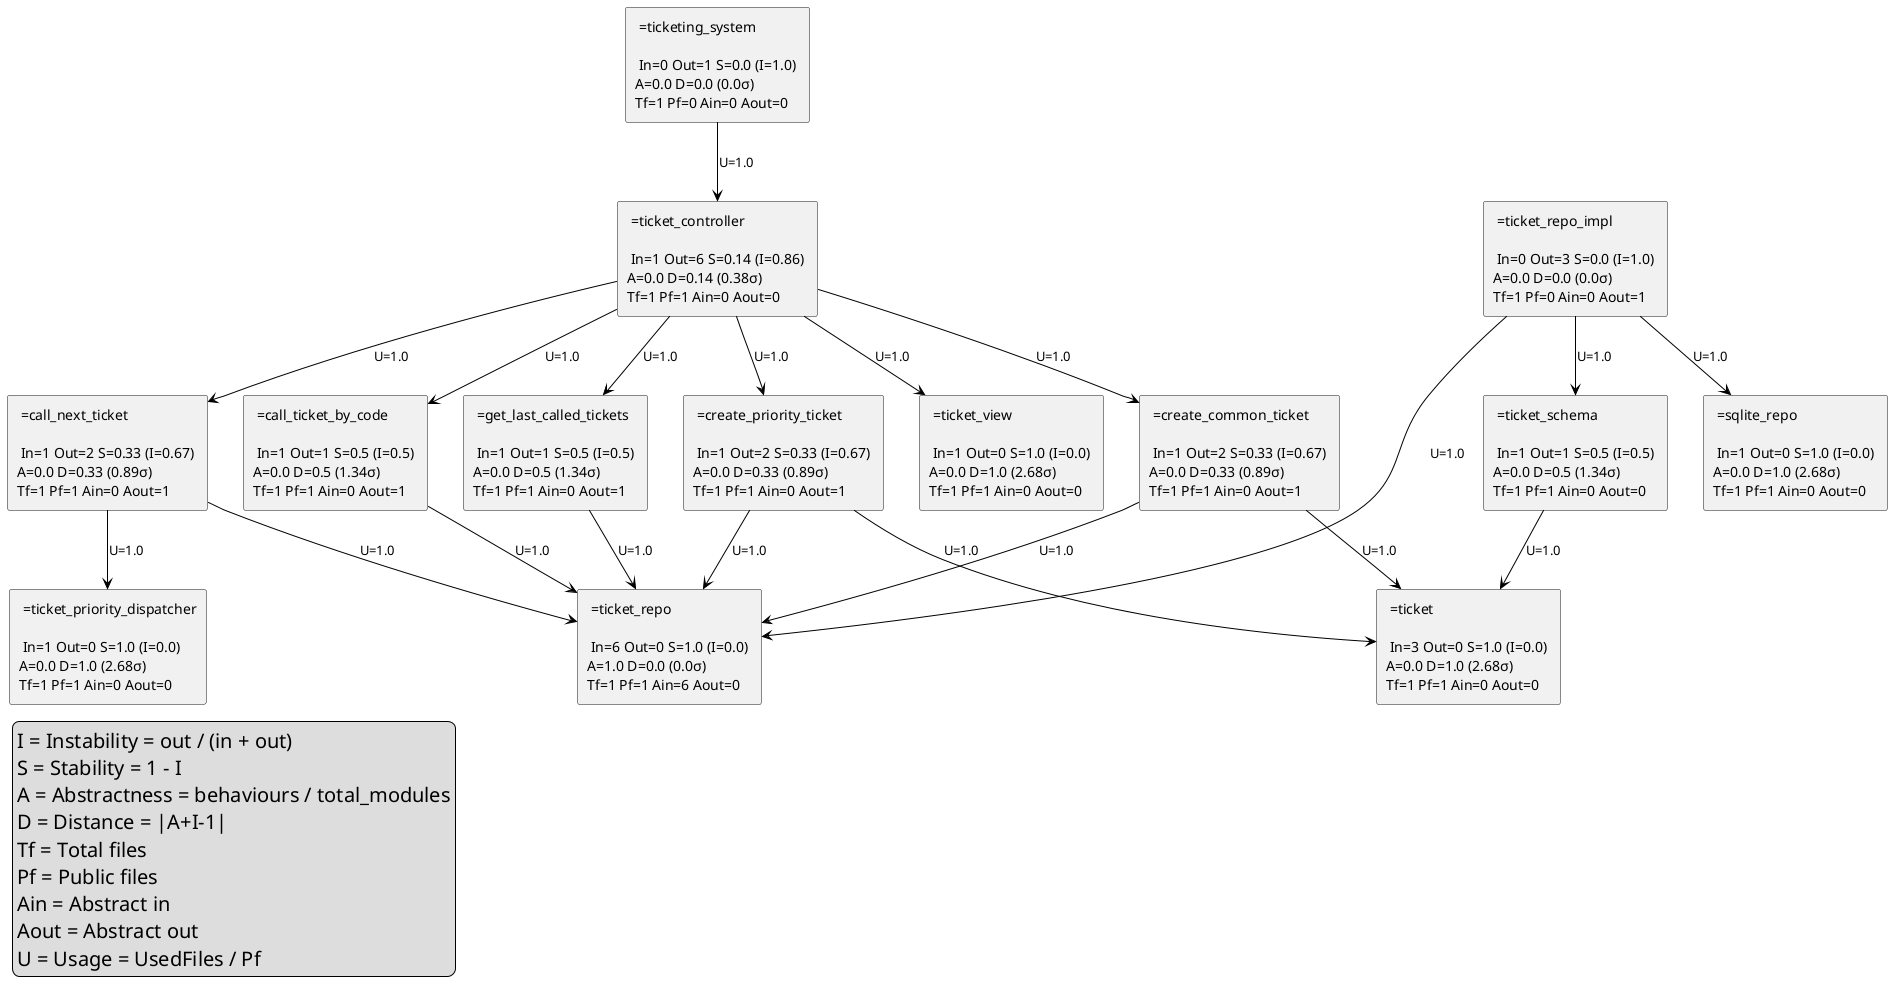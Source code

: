 @startuml
skinparam backgroundColor<<dep>> Grey
skinparam legend {
 FontSize 20
 }
legend bottom left
 I = Instability = out / (in + out)
S = Stability = 1 - I
A = Abstractness = behaviours / total_modules
D = Distance = |A+I-1|
Tf = Total files
Pf = Public files
Ain = Abstract in
Aout = Abstract out
U = Usage = UsedFiles / Pf 
 endlegend
rectangle ticketing_system  [ =ticketing_system 

 In=0 Out=1 S=0.0 (I=1.0) 
A=0.0 D=0.0 (0.0σ) 
Tf=1 Pf=0 Ain=0 Aout=0 ]
rectangle ticket  [ =ticket 

 In=3 Out=0 S=1.0 (I=0.0) 
A=0.0 D=1.0 (2.68σ) 
Tf=1 Pf=1 Ain=0 Aout=0 ]
rectangle ticket_repo  [ =ticket_repo 

 In=6 Out=0 S=1.0 (I=0.0) 
A=1.0 D=0.0 (0.0σ) 
Tf=1 Pf=1 Ain=6 Aout=0 ]
rectangle create_priority_ticket  [ =create_priority_ticket 

 In=1 Out=2 S=0.33 (I=0.67) 
A=0.0 D=0.33 (0.89σ) 
Tf=1 Pf=1 Ain=0 Aout=1 ]
rectangle call_next_ticket  [ =call_next_ticket 

 In=1 Out=2 S=0.33 (I=0.67) 
A=0.0 D=0.33 (0.89σ) 
Tf=1 Pf=1 Ain=0 Aout=1 ]
rectangle call_ticket_by_code  [ =call_ticket_by_code 

 In=1 Out=1 S=0.5 (I=0.5) 
A=0.0 D=0.5 (1.34σ) 
Tf=1 Pf=1 Ain=0 Aout=1 ]
rectangle get_last_called_tickets  [ =get_last_called_tickets 

 In=1 Out=1 S=0.5 (I=0.5) 
A=0.0 D=0.5 (1.34σ) 
Tf=1 Pf=1 Ain=0 Aout=1 ]
rectangle create_common_ticket  [ =create_common_ticket 

 In=1 Out=2 S=0.33 (I=0.67) 
A=0.0 D=0.33 (0.89σ) 
Tf=1 Pf=1 Ain=0 Aout=1 ]
rectangle ticket_controller  [ =ticket_controller 

 In=1 Out=6 S=0.14 (I=0.86) 
A=0.0 D=0.14 (0.38σ) 
Tf=1 Pf=1 Ain=0 Aout=0 ]
rectangle ticket_view  [ =ticket_view 

 In=1 Out=0 S=1.0 (I=0.0) 
A=0.0 D=1.0 (2.68σ) 
Tf=1 Pf=1 Ain=0 Aout=0 ]
rectangle ticket_schema  [ =ticket_schema 

 In=1 Out=1 S=0.5 (I=0.5) 
A=0.0 D=0.5 (1.34σ) 
Tf=1 Pf=1 Ain=0 Aout=0 ]
rectangle ticket_repo_impl  [ =ticket_repo_impl 

 In=0 Out=3 S=0.0 (I=1.0) 
A=0.0 D=0.0 (0.0σ) 
Tf=1 Pf=0 Ain=0 Aout=1 ]
rectangle sqlite_repo  [ =sqlite_repo 

 In=1 Out=0 S=1.0 (I=0.0) 
A=0.0 D=1.0 (2.68σ) 
Tf=1 Pf=1 Ain=0 Aout=0 ]
rectangle ticket_priority_dispatcher  [ =ticket_priority_dispatcher 

 In=1 Out=0 S=1.0 (I=0.0) 
A=0.0 D=1.0 (2.68σ) 
Tf=1 Pf=1 Ain=0 Aout=0 ]
[ticketing_system] -[#black]-> [ticket_controller] : U=1.0
[create_priority_ticket] -[#black]-> [ticket_repo] : U=1.0
[create_priority_ticket] -[#black]-> [ticket] : U=1.0
[call_next_ticket] -[#black]-> [ticket_priority_dispatcher] : U=1.0
[call_next_ticket] -[#black]-> [ticket_repo] : U=1.0
[call_ticket_by_code] -[#black]-> [ticket_repo] : U=1.0
[get_last_called_tickets] -[#black]-> [ticket_repo] : U=1.0
[create_common_ticket] -[#black]-> [ticket_repo] : U=1.0
[create_common_ticket] -[#black]-> [ticket] : U=1.0
[ticket_controller] -[#black]-> [ticket_view] : U=1.0
[ticket_controller] -[#black]-> [create_common_ticket] : U=1.0
[ticket_controller] -[#black]-> [get_last_called_tickets] : U=1.0
[ticket_controller] -[#black]-> [call_ticket_by_code] : U=1.0
[ticket_controller] -[#black]-> [call_next_ticket] : U=1.0
[ticket_controller] -[#black]-> [create_priority_ticket] : U=1.0
[ticket_schema] -[#black]-> [ticket] : U=1.0
[ticket_repo_impl] -[#black]-> [sqlite_repo] : U=1.0
[ticket_repo_impl] -[#black]-> [ticket_schema] : U=1.0
[ticket_repo_impl] -[#black]-> [ticket_repo] : U=1.0
@enduml